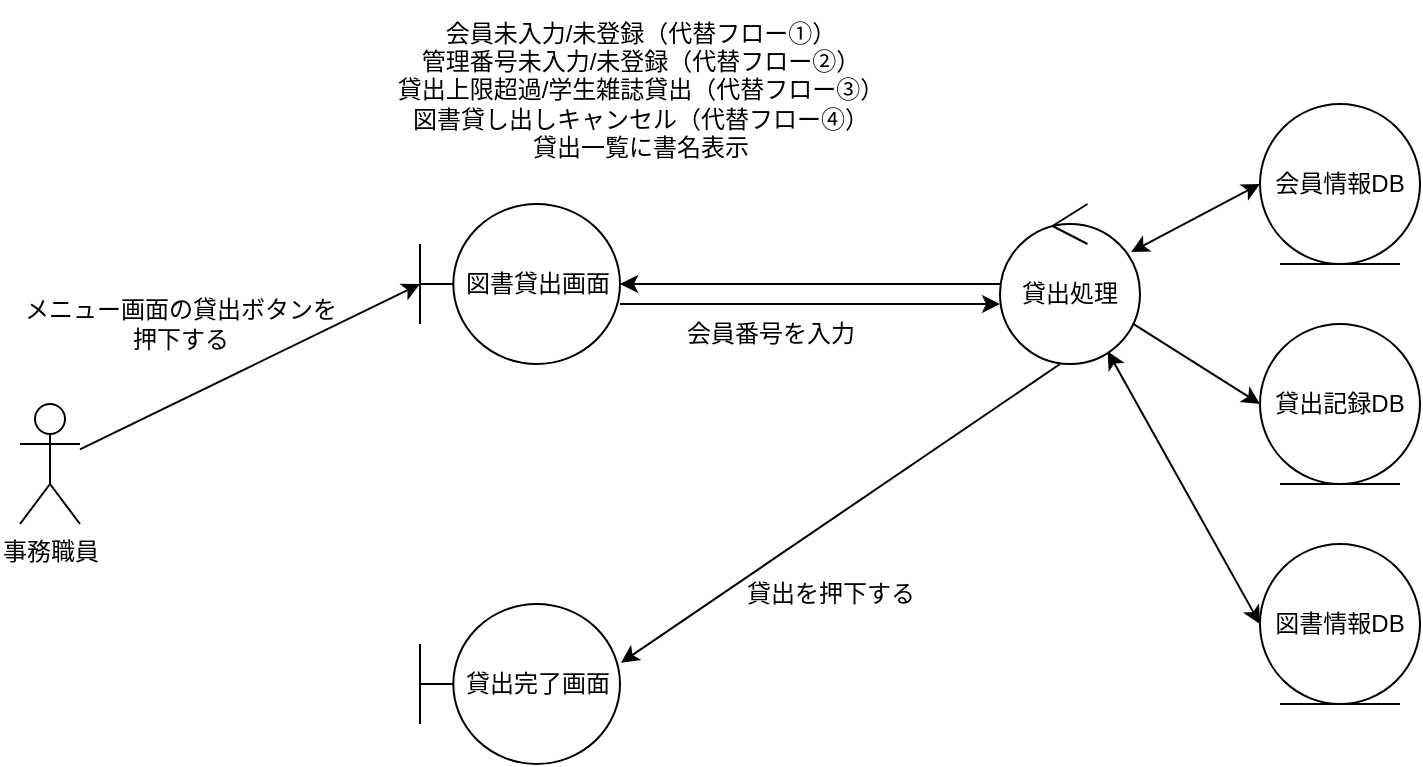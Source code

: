 <mxfile>
    <diagram id="bjjIbZKIhyUwSbtN6cRd" name="ページ1">
        <mxGraphModel dx="404" dy="548" grid="1" gridSize="10" guides="1" tooltips="1" connect="1" arrows="1" fold="1" page="1" pageScale="1" pageWidth="827" pageHeight="1169" math="0" shadow="0">
            <root>
                <mxCell id="0"/>
                <mxCell id="1" parent="0"/>
                <mxCell id="2" value="事務職員" style="shape=umlActor;verticalLabelPosition=bottom;verticalAlign=top;html=1;outlineConnect=0;" vertex="1" parent="1">
                    <mxGeometry x="60" y="350" width="30" height="60" as="geometry"/>
                </mxCell>
                <mxCell id="5" value="図書貸出画面" style="shape=umlBoundary;whiteSpace=wrap;html=1;" vertex="1" parent="1">
                    <mxGeometry x="260" y="250" width="100" height="80" as="geometry"/>
                </mxCell>
                <mxCell id="6" style="edgeStyle=none;html=1;entryX=0;entryY=0.5;entryDx=0;entryDy=0;entryPerimeter=0;" edge="1" parent="1" source="2" target="5">
                    <mxGeometry relative="1" as="geometry"/>
                </mxCell>
                <mxCell id="15" style="edgeStyle=none;html=1;entryX=0;entryY=0.5;entryDx=0;entryDy=0;" edge="1" parent="1" source="8" target="13">
                    <mxGeometry relative="1" as="geometry"/>
                </mxCell>
                <mxCell id="17" style="edgeStyle=none;html=1;entryX=1.005;entryY=0.367;entryDx=0;entryDy=0;entryPerimeter=0;exitX=0.429;exitY=1;exitDx=0;exitDy=0;exitPerimeter=0;" edge="1" parent="1" source="8" target="10">
                    <mxGeometry relative="1" as="geometry"/>
                </mxCell>
                <mxCell id="8" value="貸出処理" style="ellipse;shape=umlControl;whiteSpace=wrap;html=1;" vertex="1" parent="1">
                    <mxGeometry x="550" y="250" width="70" height="80" as="geometry"/>
                </mxCell>
                <mxCell id="10" value="貸出完了画面" style="shape=umlBoundary;whiteSpace=wrap;html=1;" vertex="1" parent="1">
                    <mxGeometry x="260" y="450" width="100" height="80" as="geometry"/>
                </mxCell>
                <mxCell id="11" value="会員情報DB" style="ellipse;shape=umlEntity;whiteSpace=wrap;html=1;" vertex="1" parent="1">
                    <mxGeometry x="680" y="200" width="80" height="80" as="geometry"/>
                </mxCell>
                <mxCell id="12" value="" style="endArrow=classic;startArrow=classic;html=1;entryX=0;entryY=0.5;entryDx=0;entryDy=0;exitX=0.936;exitY=0.3;exitDx=0;exitDy=0;exitPerimeter=0;" edge="1" parent="1" source="8" target="11">
                    <mxGeometry width="50" height="50" relative="1" as="geometry">
                        <mxPoint x="420" y="260" as="sourcePoint"/>
                        <mxPoint x="470" y="210" as="targetPoint"/>
                    </mxGeometry>
                </mxCell>
                <mxCell id="13" value="貸出記録DB" style="ellipse;shape=umlEntity;whiteSpace=wrap;html=1;" vertex="1" parent="1">
                    <mxGeometry x="680" y="310" width="80" height="80" as="geometry"/>
                </mxCell>
                <mxCell id="14" value="図書情報DB" style="ellipse;shape=umlEntity;whiteSpace=wrap;html=1;" vertex="1" parent="1">
                    <mxGeometry x="680" y="420" width="80" height="80" as="geometry"/>
                </mxCell>
                <mxCell id="16" value="" style="endArrow=classic;startArrow=classic;html=1;entryX=0;entryY=0.5;entryDx=0;entryDy=0;" edge="1" parent="1" source="8" target="14">
                    <mxGeometry width="50" height="50" relative="1" as="geometry">
                        <mxPoint x="470" y="330" as="sourcePoint"/>
                        <mxPoint x="470" y="210" as="targetPoint"/>
                    </mxGeometry>
                </mxCell>
                <mxCell id="18" value="貸出を押下する" style="text;html=1;align=center;verticalAlign=middle;resizable=0;points=[];autosize=1;strokeColor=none;fillColor=none;" vertex="1" parent="1">
                    <mxGeometry x="410" y="430" width="110" height="30" as="geometry"/>
                </mxCell>
                <mxCell id="20" value="メニュー画面の貸出ボタンを&lt;div&gt;押下する&lt;/div&gt;" style="text;html=1;align=center;verticalAlign=middle;resizable=0;points=[];autosize=1;strokeColor=none;fillColor=none;" vertex="1" parent="1">
                    <mxGeometry x="50" y="290" width="180" height="40" as="geometry"/>
                </mxCell>
                <mxCell id="21" value="" style="endArrow=classic;html=1;entryX=0;entryY=0.625;entryDx=0;entryDy=0;entryPerimeter=0;exitX=1;exitY=0.625;exitDx=0;exitDy=0;exitPerimeter=0;" edge="1" parent="1" source="5" target="8">
                    <mxGeometry width="50" height="50" relative="1" as="geometry">
                        <mxPoint x="353" y="315" as="sourcePoint"/>
                        <mxPoint x="510" y="310" as="targetPoint"/>
                    </mxGeometry>
                </mxCell>
                <mxCell id="22" value="会員番号を入力" style="text;html=1;align=center;verticalAlign=middle;resizable=0;points=[];autosize=1;strokeColor=none;fillColor=none;" vertex="1" parent="1">
                    <mxGeometry x="380" y="300" width="110" height="30" as="geometry"/>
                </mxCell>
                <mxCell id="23" value="" style="endArrow=classic;html=1;" edge="1" parent="1" source="8" target="5">
                    <mxGeometry width="50" height="50" relative="1" as="geometry">
                        <mxPoint x="370" y="260" as="sourcePoint"/>
                        <mxPoint x="280" y="230" as="targetPoint"/>
                    </mxGeometry>
                </mxCell>
                <mxCell id="24" value="会員未入力/未登録（代替フロー①）&lt;br&gt;管理番号未入力/未登録（代替フロー②）&lt;div&gt;&lt;font color=&quot;#000000&quot;&gt;貸出上限超過/学生雑誌貸出（代替フロー③）&lt;br&gt;図書貸し出しキャンセル（代替フロー④）&lt;br&gt;&lt;/font&gt;貸出一覧に書名表示&lt;/div&gt;" style="text;html=1;align=center;verticalAlign=middle;resizable=0;points=[];autosize=1;strokeColor=none;fillColor=none;" vertex="1" parent="1">
                    <mxGeometry x="235" y="148" width="270" height="90" as="geometry"/>
                </mxCell>
            </root>
        </mxGraphModel>
    </diagram>
</mxfile>